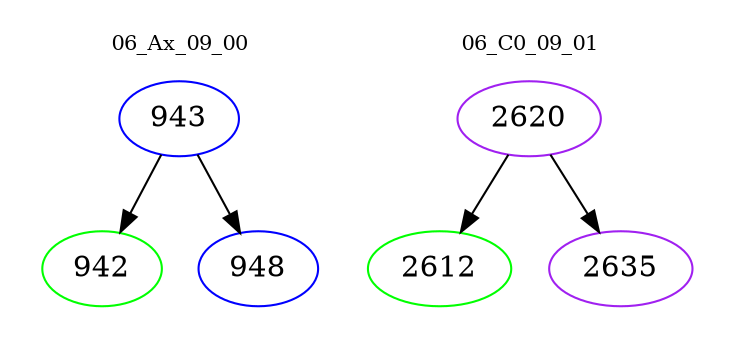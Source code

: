 digraph{
subgraph cluster_0 {
color = white
label = "06_Ax_09_00";
fontsize=10;
T0_943 [label="943", color="blue"]
T0_943 -> T0_942 [color="black"]
T0_942 [label="942", color="green"]
T0_943 -> T0_948 [color="black"]
T0_948 [label="948", color="blue"]
}
subgraph cluster_1 {
color = white
label = "06_C0_09_01";
fontsize=10;
T1_2620 [label="2620", color="purple"]
T1_2620 -> T1_2612 [color="black"]
T1_2612 [label="2612", color="green"]
T1_2620 -> T1_2635 [color="black"]
T1_2635 [label="2635", color="purple"]
}
}
